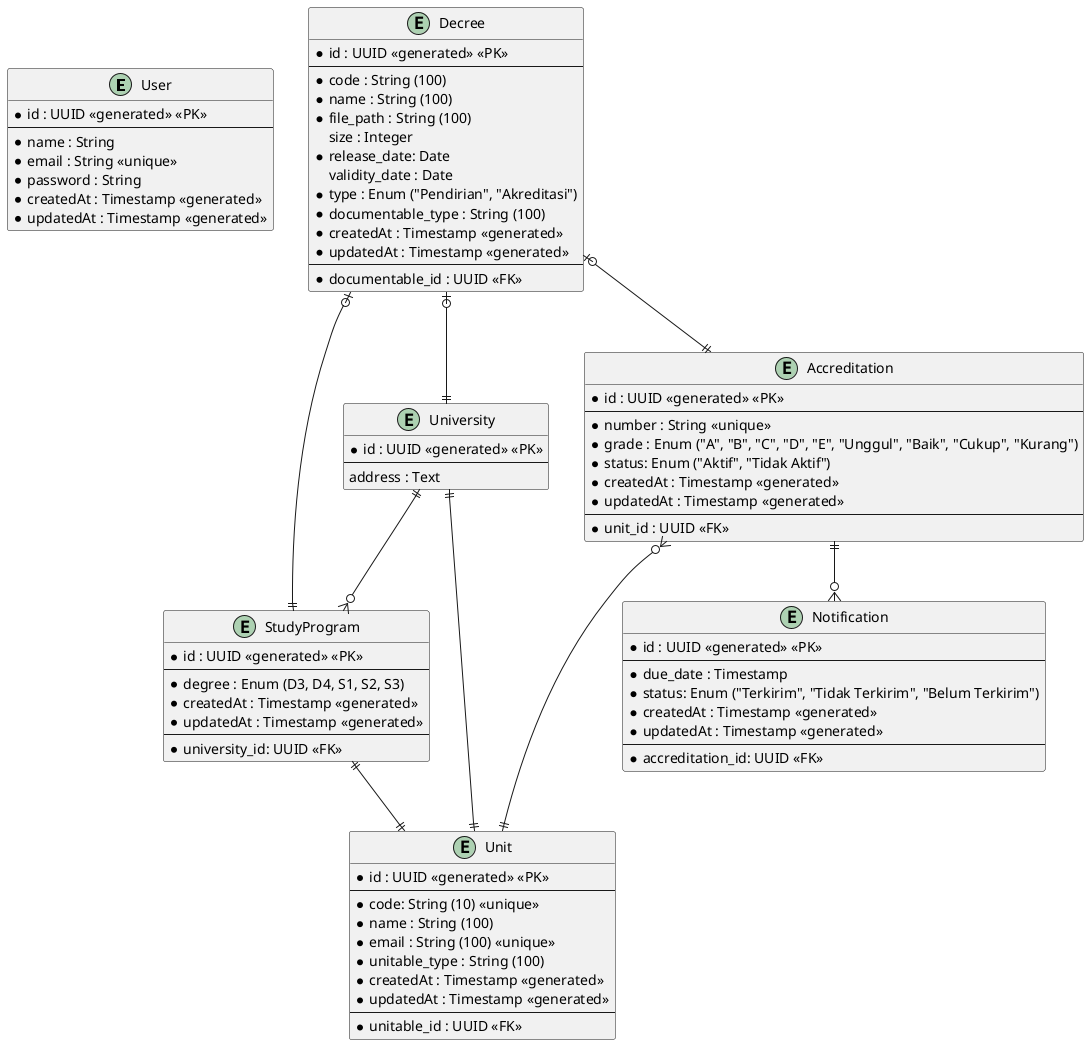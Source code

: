 @startuml

entity User {
    * id : UUID <<generated>> <<PK>>
    ---
    * name : String
    * email : String <<unique>>
    * password : String
    * createdAt : Timestamp <<generated>>
    * updatedAt : Timestamp <<generated>>
}

entity Unit {
    * id : UUID <<generated>> <<PK>>
    ---
    * code: String (10) <<unique>>
    * name : String (100)
    * email : String (100) <<unique>>
    * unitable_type : String (100)
    * createdAt : Timestamp <<generated>>
    * updatedAt : Timestamp <<generated>>
    ---
    * unitable_id : UUID <<FK>>
}

entity StudyProgram {
    * id : UUID <<generated>> <<PK>>
    ---
    * degree : Enum (D3, D4, S1, S2, S3)
    * createdAt : Timestamp <<generated>>
    * updatedAt : Timestamp <<generated>>
    ---
    * university_id: UUID <<FK>>
}

entity University {
     * id : UUID <<generated>> <<PK>>
    ---
    address : Text
}

entity Accreditation {
    * id : UUID <<generated>> <<PK>>
    ---
    * number : String <<unique>>
    * grade : Enum ("A", "B", "C", "D", "E", "Unggul", "Baik", "Cukup", "Kurang")
    * status: Enum ("Aktif", "Tidak Aktif")
    * createdAt : Timestamp <<generated>>
    * updatedAt : Timestamp <<generated>>
    ---
    * unit_id : UUID <<FK>>
}

entity Notification {
    * id : UUID <<generated>> <<PK>>
    ---
    * due_date : Timestamp
    * status: Enum ("Terkirim", "Tidak Terkirim", "Belum Terkirim")
    * createdAt : Timestamp <<generated>>
    * updatedAt : Timestamp <<generated>>
    ---
    * accreditation_id: UUID <<FK>>
}

entity Decree {
    * id : UUID <<generated>> <<PK>>
    ---
    * code : String (100)
    * name : String (100)
    * file_path : String (100)
    size : Integer
    * release_date: Date
    validity_date : Date
    * type : Enum ("Pendirian", "Akreditasi")
    * documentable_type : String (100)
    * createdAt : Timestamp <<generated>>
    * updatedAt : Timestamp <<generated>>
    ---
    * documentable_id : UUID <<FK>>
}


StudyProgram ||--|| Unit

University ||--o{ StudyProgram
University ||--|| Unit

Accreditation ||--o{ Notification
Accreditation }o--|| Unit

Decree |o--|| University
Decree |o--|| StudyProgram
Decree |o--|| Accreditation
@enduml
